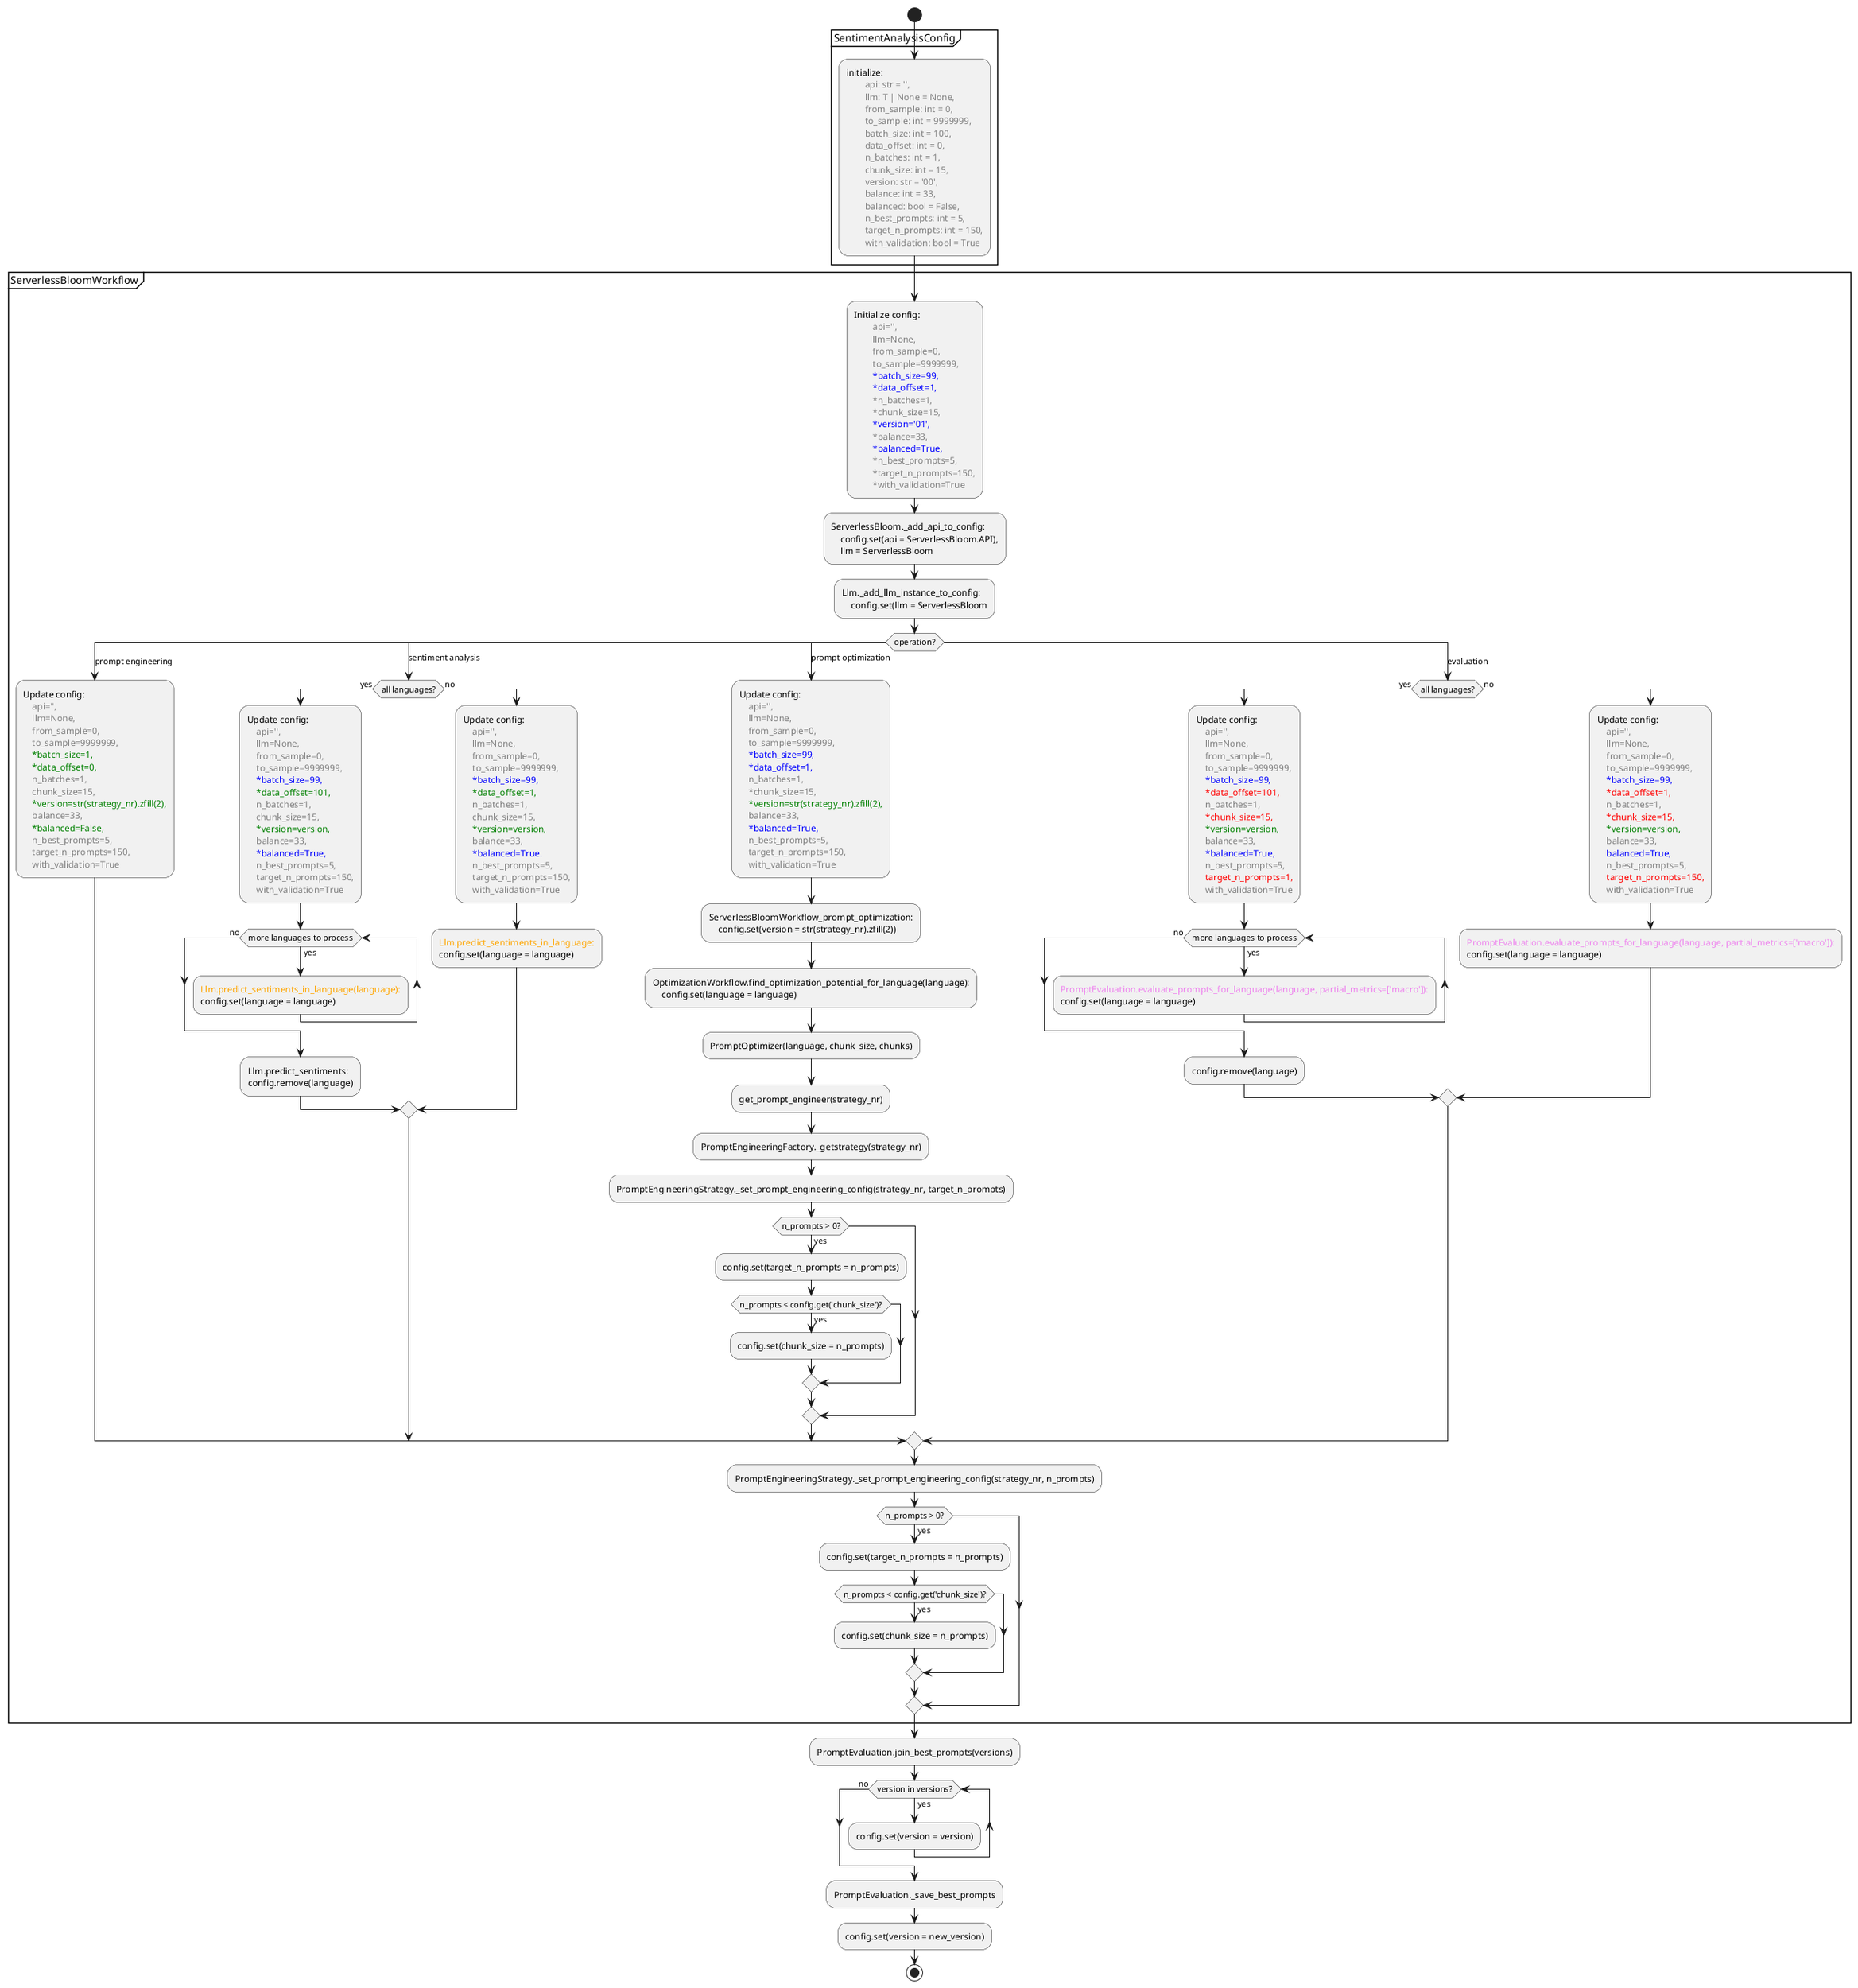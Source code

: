 @startuml
'https://plantuml.com/activity-diagram-beta

start
partition "SentimentAnalysisConfig" {
    :initialize:
            <color:grey>api: str = '',
            <color:grey>llm: T | None = None,
            <color:grey>from_sample: int = 0,
            <color:grey>to_sample: int = 9999999,
            <color:grey>batch_size: int = 100,
            <color:grey>data_offset: int = 0,
            <color:grey>n_batches: int = 1,
            <color:grey>chunk_size: int = 15,
            <color:grey>version: str = '00',
            <color:grey>balance: int = 33,
            <color:grey>balanced: bool = False,
            <color:grey>n_best_prompts: int = 5,
            <color:grey>target_n_prompts: int = 150,
            <color:grey>with_validation: bool = True;
}

partition "ServerlessBloomWorkflow" {

    :Initialize config:
            <color:grey>api='',
            <color:grey>llm=None,
            <color:grey>from_sample=0,
            <color:grey>to_sample=9999999,
            <color:blue>*batch_size=99,
            <color:blue>*data_offset=1,
            <color:grey>*n_batches=1,
            <color:grey>*chunk_size=15,
            <color:blue>*version='01',
            <color:grey>*balance=33,
            <color:blue>*balanced=True,
            <color:grey>*n_best_prompts=5,
            <color:grey>*target_n_prompts=150,
            <color:grey>*with_validation=True;

    :ServerlessBloom._add_api_to_config:
        config.set(api = ServerlessBloom.API),
        llm = ServerlessBloom;
    :Llm._add_llm_instance_to_config:
        config.set(llm = ServerlessBloom;

    switch (operation?)
    case (prompt engineering)
        :Update config:
            <color:grey>api='',
            <color:grey>llm=None,
            <color:grey>from_sample=0,
            <color:grey>to_sample=9999999,
            <color:green>*batch_size=1,
            <color:green>*data_offset=0,
            <color:grey>n_batches=1,
            <color:grey>chunk_size=15,
            <color:green>*version=str(strategy_nr).zfill(2),
            <color:grey>balance=33,
            <color:green>*balanced=False,
            <color:grey>n_best_prompts=5,
            <color:grey>target_n_prompts=150,
            <color:grey>with_validation=True;

    case (sentiment analysis)
        if (all languages?) then (yes)
            :Update config:
                <color:grey>api='',
                <color:grey>llm=None,
                <color:grey>from_sample=0,
                <color:grey>to_sample=9999999,
                <color:blue>*batch_size=99,
                <color:green>*data_offset=101,
                <color:grey>n_batches=1,
                <color:grey>chunk_size=15,
                <color:green>*version=version,
                <color:grey>balance=33,
                <color:blue>*balanced=True,
                <color:grey>n_best_prompts=5,
                <color:grey>target_n_prompts=150,
                <color:grey>with_validation=True;

            while (more languages to process) is (yes)
                :<color:orange>Llm.predict_sentiments_in_language(language):
                config.set(language = language);

            endwhile (no)

            :Llm.predict_sentiments:
            config.remove(language);

        else (no)
            :Update config:
                <color:grey>api='',
                <color:grey>llm=None,
                <color:grey>from_sample=0,
                <color:grey>to_sample=9999999,
                <color:blue>*batch_size=99,
                <color:green>*data_offset=1,
                <color:grey>n_batches=1,
                <color:grey>chunk_size=15,
                <color:green>*version=version,
                <color:grey>balance=33,
                <color:blue>*balanced=True.
                <color:grey>n_best_prompts=5,
                <color:grey>target_n_prompts=150,
                <color:grey>with_validation=True;

            :<color:orange>Llm.predict_sentiments_in_language:
            config.set(language = language);

        endif


    case (prompt optimization)
        :Update config:
            <color:grey>api='',
            <color:grey>llm=None,
            <color:grey>from_sample=0,
            <color:grey>to_sample=9999999,
            <color:blue>*batch_size=99,
            <color:blue>*data_offset=1,
            <color:grey>n_batches=1,
            <color:grey>*chunk_size=15,
            <color:green>*version=str(strategy_nr).zfill(2),
            <color:grey>balance=33,
            <color:blue>*balanced=True,
            <color:grey>n_best_prompts=5,
            <color:grey>target_n_prompts=150,
            <color:grey>with_validation=True;

        :ServerlessBloomWorkflow_prompt_optimization:
            config.set(version = str(strategy_nr).zfill(2));

        :OptimizationWorkflow.find_optimization_potential_for_language(language):
            config.set(language = language);

        :PromptOptimizer(language, chunk_size, chunks);
        :get_prompt_engineer(strategy_nr);
            :PromptEngineeringFactory._getstrategy(strategy_nr);
            :PromptEngineeringStrategy._set_prompt_engineering_config(strategy_nr, target_n_prompts);
            if (n_prompts > 0?) then (yes)
                :config.set(target_n_prompts = n_prompts);

                if (n_prompts < config.get('chunk_size')?) then (yes)
                    :config.set(chunk_size = n_prompts);
                endif

            endif



    case (evaluation)
         if (all languages?) then (yes)
            :Update config:
                <color:grey>api='',
                <color:grey>llm=None,
                <color:grey>from_sample=0,
                <color:grey>to_sample=9999999,
                <color:blue>*batch_size=99,
                <color:red>*data_offset=101,
                <color:grey>n_batches=1,
                <color:red>*chunk_size=15,
                <color:green>*version=version,
                <color:grey>balance=33,
                <color:blue>*balanced=True,
                <color:grey>n_best_prompts=5,
                <color:red>target_n_prompts=1,
                <color:grey>with_validation=True;

                while (more languages to process) is (yes)
                    :<color:violet>PromptEvaluation.evaluate_prompts_for_language(language, partial_metrics=['macro']):
                    config.set(language = language);
                endwhile (no)

                :config.remove(language);

         else (no)
            :Update config:
                <color:grey>api='',
                <color:grey>llm=None,
                <color:grey>from_sample=0,
                <color:grey>to_sample=9999999,
                <color:blue>*batch_size=99,
                <color:red>*data_offset=1,
                <color:grey>n_batches=1,
                <color:red>*chunk_size=15,
                <color:green>*version=version,
                <color:grey>balance=33,
                <color:blue>balanced=True,
                <color:grey>n_best_prompts=5,
                <color:red>target_n_prompts=150,
                <color:grey>with_validation=True;

                :<color:violet>PromptEvaluation.evaluate_prompts_for_language(language, partial_metrics=['macro']):
                config.set(language = language);
         endif



    endswitch


    :PromptEngineeringStrategy._set_prompt_engineering_config(strategy_nr, n_prompts);
    if (n_prompts > 0?) then (yes)
        :config.set(target_n_prompts = n_prompts);

        if (n_prompts < config.get('chunk_size')?) then (yes)
            :config.set(chunk_size = n_prompts);
        endif

    endif

}

        :PromptEvaluation.join_best_prompts(versions);
            while (version in versions?) is (yes)
                :config.set(version = version);
            endwhile (no)
            :PromptEvaluation._save_best_prompts;
            :config.set(version = new_version);
stop


@enduml
